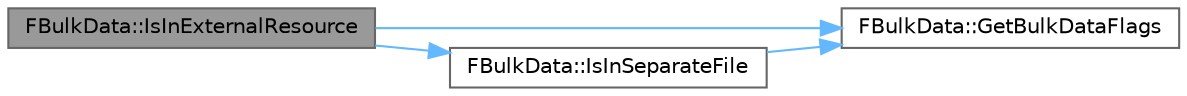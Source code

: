 digraph "FBulkData::IsInExternalResource"
{
 // INTERACTIVE_SVG=YES
 // LATEX_PDF_SIZE
  bgcolor="transparent";
  edge [fontname=Helvetica,fontsize=10,labelfontname=Helvetica,labelfontsize=10];
  node [fontname=Helvetica,fontsize=10,shape=box,height=0.2,width=0.4];
  rankdir="LR";
  Node1 [id="Node000001",label="FBulkData::IsInExternalResource",height=0.2,width=0.4,color="gray40", fillcolor="grey60", style="filled", fontcolor="black",tooltip="Returns whether this bulk data is stored in a PackageExternalResource rather than in a neighboring se..."];
  Node1 -> Node2 [id="edge1_Node000001_Node000002",color="steelblue1",style="solid",tooltip=" "];
  Node2 [id="Node000002",label="FBulkData::GetBulkDataFlags",height=0.2,width=0.4,color="grey40", fillcolor="white", style="filled",URL="$d4/d9b/classFBulkData.html#a90a6a3284887218895e48c4fb5b30271",tooltip="Gets the current bulk data flags."];
  Node1 -> Node3 [id="edge2_Node000001_Node000003",color="steelblue1",style="solid",tooltip=" "];
  Node3 [id="Node000003",label="FBulkData::IsInSeparateFile",height=0.2,width=0.4,color="grey40", fillcolor="white", style="filled",URL="$d4/d9b/classFBulkData.html#aacdf882f9f7470465024eede458fec65",tooltip="Returns whether this bulk data is currently stored in it's own file or not."];
  Node3 -> Node2 [id="edge3_Node000003_Node000002",color="steelblue1",style="solid",tooltip=" "];
}

